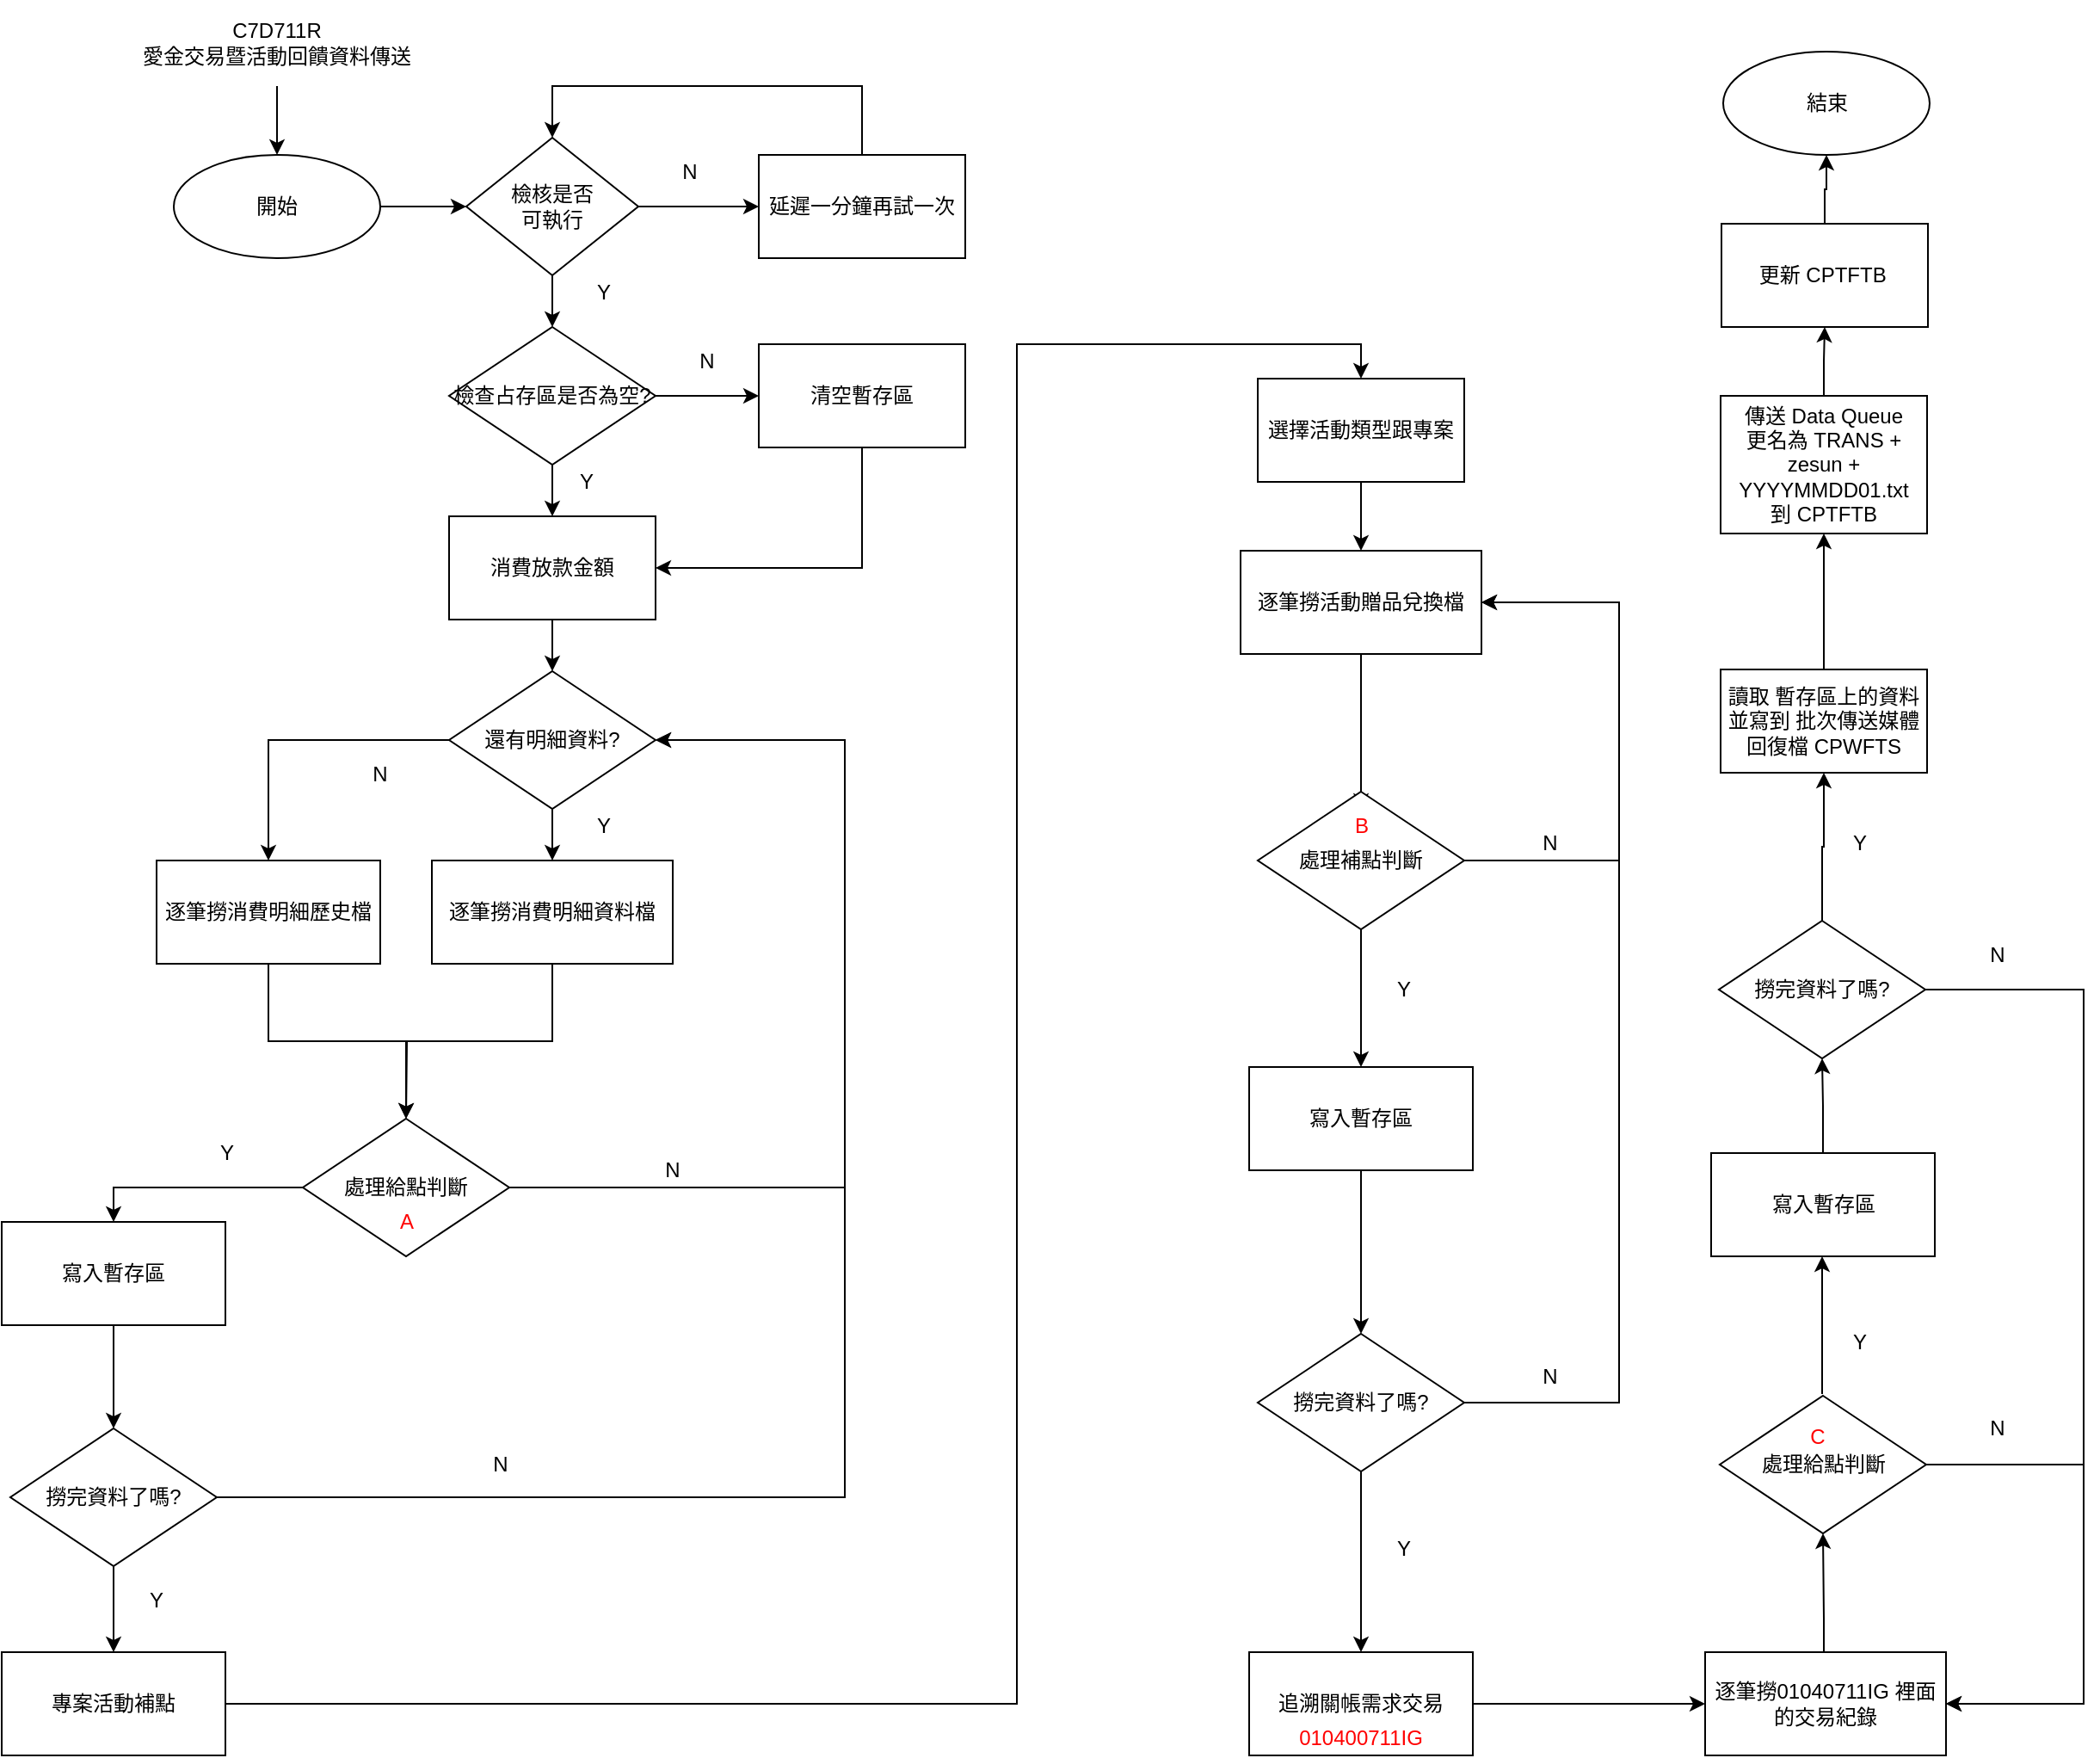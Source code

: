 <mxfile version="14.4.9" type="github"><diagram id="LZWRlGFv7s79xz0BtaJl" name="Page-1"><mxGraphModel dx="2009" dy="1751" grid="1" gridSize="10" guides="1" tooltips="1" connect="1" arrows="1" fold="1" page="1" pageScale="1" pageWidth="827" pageHeight="1169" math="0" shadow="0"><root><mxCell id="0"/><mxCell id="1" parent="0"/><mxCell id="x2HM2ksYSJbPKfYkKTTU-1" value="" style="edgeStyle=orthogonalEdgeStyle;rounded=0;orthogonalLoop=1;jettySize=auto;html=1;" parent="1" source="nsx2G4Is3Q8FiLib0Vvo-1" target="nsx2G4Is3Q8FiLib0Vvo-2" edge="1"><mxGeometry relative="1" as="geometry"/></mxCell><mxCell id="nsx2G4Is3Q8FiLib0Vvo-1" value="C7D711R&lt;br&gt;愛金交易暨活動回饋資料傳送" style="text;html=1;strokeColor=none;fillColor=none;align=center;verticalAlign=middle;whiteSpace=wrap;rounded=0;" parent="1" vertex="1"><mxGeometry x="20" y="-30" width="180" height="50" as="geometry"/></mxCell><mxCell id="x2HM2ksYSJbPKfYkKTTU-3" value="" style="edgeStyle=orthogonalEdgeStyle;rounded=0;orthogonalLoop=1;jettySize=auto;html=1;" parent="1" source="nsx2G4Is3Q8FiLib0Vvo-2" target="x2HM2ksYSJbPKfYkKTTU-2" edge="1"><mxGeometry relative="1" as="geometry"/></mxCell><mxCell id="nsx2G4Is3Q8FiLib0Vvo-2" value="開始" style="ellipse;whiteSpace=wrap;html=1;" parent="1" vertex="1"><mxGeometry x="50" y="60" width="120" height="60" as="geometry"/></mxCell><mxCell id="x2HM2ksYSJbPKfYkKTTU-5" value="" style="edgeStyle=orthogonalEdgeStyle;rounded=0;orthogonalLoop=1;jettySize=auto;html=1;" parent="1" source="x2HM2ksYSJbPKfYkKTTU-2" target="x2HM2ksYSJbPKfYkKTTU-4" edge="1"><mxGeometry relative="1" as="geometry"/></mxCell><mxCell id="x2HM2ksYSJbPKfYkKTTU-11" value="" style="edgeStyle=orthogonalEdgeStyle;rounded=0;orthogonalLoop=1;jettySize=auto;html=1;" parent="1" source="x2HM2ksYSJbPKfYkKTTU-2" target="x2HM2ksYSJbPKfYkKTTU-10" edge="1"><mxGeometry relative="1" as="geometry"/></mxCell><mxCell id="x2HM2ksYSJbPKfYkKTTU-2" value="檢核是否&lt;br&gt;可執行" style="rhombus;whiteSpace=wrap;html=1;" parent="1" vertex="1"><mxGeometry x="220" y="50" width="100" height="80" as="geometry"/></mxCell><mxCell id="x2HM2ksYSJbPKfYkKTTU-7" value="" style="edgeStyle=orthogonalEdgeStyle;rounded=0;orthogonalLoop=1;jettySize=auto;html=1;entryX=0.5;entryY=0;entryDx=0;entryDy=0;exitX=0.5;exitY=0;exitDx=0;exitDy=0;" parent="1" source="x2HM2ksYSJbPKfYkKTTU-4" target="x2HM2ksYSJbPKfYkKTTU-2" edge="1"><mxGeometry relative="1" as="geometry"><mxPoint x="450" y="-20" as="targetPoint"/><Array as="points"><mxPoint x="450" y="20"/><mxPoint x="270" y="20"/></Array></mxGeometry></mxCell><mxCell id="x2HM2ksYSJbPKfYkKTTU-4" value="延遲一分鐘再試一次" style="whiteSpace=wrap;html=1;" parent="1" vertex="1"><mxGeometry x="390" y="60" width="120" height="60" as="geometry"/></mxCell><mxCell id="x2HM2ksYSJbPKfYkKTTU-15" value="" style="edgeStyle=orthogonalEdgeStyle;rounded=0;orthogonalLoop=1;jettySize=auto;html=1;" parent="1" source="x2HM2ksYSJbPKfYkKTTU-10" target="x2HM2ksYSJbPKfYkKTTU-14" edge="1"><mxGeometry relative="1" as="geometry"/></mxCell><mxCell id="x2HM2ksYSJbPKfYkKTTU-17" value="" style="edgeStyle=orthogonalEdgeStyle;rounded=0;orthogonalLoop=1;jettySize=auto;html=1;" parent="1" source="x2HM2ksYSJbPKfYkKTTU-10" target="x2HM2ksYSJbPKfYkKTTU-16" edge="1"><mxGeometry relative="1" as="geometry"/></mxCell><mxCell id="x2HM2ksYSJbPKfYkKTTU-10" value="檢查占存區是否為空?" style="rhombus;whiteSpace=wrap;html=1;" parent="1" vertex="1"><mxGeometry x="210" y="160" width="120" height="80" as="geometry"/></mxCell><mxCell id="x2HM2ksYSJbPKfYkKTTU-19" value="" style="edgeStyle=orthogonalEdgeStyle;rounded=0;orthogonalLoop=1;jettySize=auto;html=1;entryX=1;entryY=0.5;entryDx=0;entryDy=0;exitX=0.5;exitY=1;exitDx=0;exitDy=0;" parent="1" source="x2HM2ksYSJbPKfYkKTTU-14" target="x2HM2ksYSJbPKfYkKTTU-16" edge="1"><mxGeometry relative="1" as="geometry"><mxPoint x="470" y="310" as="targetPoint"/></mxGeometry></mxCell><mxCell id="x2HM2ksYSJbPKfYkKTTU-14" value="清空暫存區" style="whiteSpace=wrap;html=1;" parent="1" vertex="1"><mxGeometry x="390" y="170" width="120" height="60" as="geometry"/></mxCell><mxCell id="x2HM2ksYSJbPKfYkKTTU-22" value="" style="edgeStyle=orthogonalEdgeStyle;rounded=0;orthogonalLoop=1;jettySize=auto;html=1;" parent="1" source="x2HM2ksYSJbPKfYkKTTU-16" target="x2HM2ksYSJbPKfYkKTTU-21" edge="1"><mxGeometry relative="1" as="geometry"/></mxCell><mxCell id="x2HM2ksYSJbPKfYkKTTU-16" value="消費放款金額" style="whiteSpace=wrap;html=1;" parent="1" vertex="1"><mxGeometry x="210" y="270" width="120" height="60" as="geometry"/></mxCell><mxCell id="x2HM2ksYSJbPKfYkKTTU-30" value="" style="edgeStyle=orthogonalEdgeStyle;rounded=0;orthogonalLoop=1;jettySize=auto;html=1;" parent="1" source="x2HM2ksYSJbPKfYkKTTU-21" target="x2HM2ksYSJbPKfYkKTTU-29" edge="1"><mxGeometry relative="1" as="geometry"/></mxCell><mxCell id="x2HM2ksYSJbPKfYkKTTU-32" value="" style="edgeStyle=orthogonalEdgeStyle;rounded=0;orthogonalLoop=1;jettySize=auto;html=1;" parent="1" source="x2HM2ksYSJbPKfYkKTTU-21" target="x2HM2ksYSJbPKfYkKTTU-31" edge="1"><mxGeometry relative="1" as="geometry"/></mxCell><mxCell id="x2HM2ksYSJbPKfYkKTTU-21" value="還有明細資料?" style="rhombus;whiteSpace=wrap;html=1;" parent="1" vertex="1"><mxGeometry x="210" y="360" width="120" height="80" as="geometry"/></mxCell><mxCell id="x2HM2ksYSJbPKfYkKTTU-35" value="" style="edgeStyle=orthogonalEdgeStyle;rounded=0;orthogonalLoop=1;jettySize=auto;html=1;exitX=0.5;exitY=1;exitDx=0;exitDy=0;" parent="1" source="x2HM2ksYSJbPKfYkKTTU-29" edge="1"><mxGeometry relative="1" as="geometry"><mxPoint x="185" y="620" as="targetPoint"/></mxGeometry></mxCell><mxCell id="x2HM2ksYSJbPKfYkKTTU-29" value="逐筆撈消費明細資料檔" style="whiteSpace=wrap;html=1;" parent="1" vertex="1"><mxGeometry x="200" y="470" width="140" height="60" as="geometry"/></mxCell><mxCell id="x2HM2ksYSJbPKfYkKTTU-34" value="" style="edgeStyle=orthogonalEdgeStyle;rounded=0;orthogonalLoop=1;jettySize=auto;html=1;exitX=0.5;exitY=1;exitDx=0;exitDy=0;entryX=0.5;entryY=0;entryDx=0;entryDy=0;" parent="1" source="x2HM2ksYSJbPKfYkKTTU-31" target="x2HM2ksYSJbPKfYkKTTU-52" edge="1"><mxGeometry relative="1" as="geometry"><mxPoint x="185" y="600" as="targetPoint"/></mxGeometry></mxCell><mxCell id="x2HM2ksYSJbPKfYkKTTU-31" value="逐筆撈消費明細歷史檔" style="whiteSpace=wrap;html=1;" parent="1" vertex="1"><mxGeometry x="40" y="470" width="130" height="60" as="geometry"/></mxCell><mxCell id="x2HM2ksYSJbPKfYkKTTU-37" value="" style="edgeStyle=orthogonalEdgeStyle;rounded=0;orthogonalLoop=1;jettySize=auto;html=1;exitX=1;exitY=0.5;exitDx=0;exitDy=0;entryX=1;entryY=0.5;entryDx=0;entryDy=0;" parent="1" source="YhbxDPUIqpCj16bSJ8oQ-1" target="x2HM2ksYSJbPKfYkKTTU-21" edge="1"><mxGeometry relative="1" as="geometry"><mxPoint x="390" y="835" as="sourcePoint"/><mxPoint x="185" y="790" as="targetPoint"/><Array as="points"><mxPoint x="440" y="840"/><mxPoint x="440" y="400"/></Array></mxGeometry></mxCell><mxCell id="d4TcKE-dLcHH5k6uX_G5-24" value="" style="edgeStyle=orthogonalEdgeStyle;rounded=0;orthogonalLoop=1;jettySize=auto;html=1;" parent="1" source="x2HM2ksYSJbPKfYkKTTU-38" target="x2HM2ksYSJbPKfYkKTTU-76" edge="1"><mxGeometry relative="1" as="geometry"/></mxCell><mxCell id="x2HM2ksYSJbPKfYkKTTU-38" value="追溯關帳需求交易" style="whiteSpace=wrap;html=1;" parent="1" vertex="1"><mxGeometry x="675" y="930" width="130" height="60" as="geometry"/></mxCell><mxCell id="x2HM2ksYSJbPKfYkKTTU-55" value="" style="edgeStyle=orthogonalEdgeStyle;rounded=0;orthogonalLoop=1;jettySize=auto;html=1;entryX=1;entryY=0.5;entryDx=0;entryDy=0;" parent="1" source="x2HM2ksYSJbPKfYkKTTU-52" target="x2HM2ksYSJbPKfYkKTTU-21" edge="1"><mxGeometry relative="1" as="geometry"><mxPoint x="325" y="660" as="targetPoint"/><Array as="points"><mxPoint x="440" y="660"/><mxPoint x="440" y="400"/></Array></mxGeometry></mxCell><mxCell id="x2HM2ksYSJbPKfYkKTTU-84" value="" style="edgeStyle=orthogonalEdgeStyle;rounded=0;orthogonalLoop=1;jettySize=auto;html=1;entryX=0.5;entryY=0;entryDx=0;entryDy=0;exitX=0;exitY=0.5;exitDx=0;exitDy=0;" parent="1" source="x2HM2ksYSJbPKfYkKTTU-52" target="YhbxDPUIqpCj16bSJ8oQ-2" edge="1"><mxGeometry relative="1" as="geometry"><mxPoint x="260" y="745" as="targetPoint"/></mxGeometry></mxCell><mxCell id="x2HM2ksYSJbPKfYkKTTU-52" value="處理給點判斷" style="rhombus;whiteSpace=wrap;html=1;" parent="1" vertex="1"><mxGeometry x="125" y="620" width="120" height="80" as="geometry"/></mxCell><mxCell id="x2HM2ksYSJbPKfYkKTTU-58" value="" style="edgeStyle=orthogonalEdgeStyle;rounded=0;orthogonalLoop=1;jettySize=auto;html=1;exitX=0.5;exitY=1;exitDx=0;exitDy=0;" parent="1" source="d4TcKE-dLcHH5k6uX_G5-3" target="x2HM2ksYSJbPKfYkKTTU-62" edge="1"><mxGeometry relative="1" as="geometry"><mxPoint x="726" y="780" as="sourcePoint"/></mxGeometry></mxCell><mxCell id="x2HM2ksYSJbPKfYkKTTU-61" value="" style="edgeStyle=orthogonalEdgeStyle;rounded=0;orthogonalLoop=1;jettySize=auto;html=1;exitX=0.5;exitY=1;exitDx=0;exitDy=0;entryX=0.5;entryY=0;entryDx=0;entryDy=0;" parent="1" source="x2HM2ksYSJbPKfYkKTTU-62" target="YhbxDPUIqpCj16bSJ8oQ-34" edge="1"><mxGeometry relative="1" as="geometry"><mxPoint x="641" y="960" as="targetPoint"/></mxGeometry></mxCell><mxCell id="x2HM2ksYSJbPKfYkKTTU-62" value="逐筆撈活動贈品兌換檔" style="whiteSpace=wrap;html=1;" parent="1" vertex="1"><mxGeometry x="670" y="290" width="140" height="60" as="geometry"/></mxCell><mxCell id="d4TcKE-dLcHH5k6uX_G5-17" value="" style="edgeStyle=orthogonalEdgeStyle;rounded=0;orthogonalLoop=1;jettySize=auto;html=1;" parent="1" source="x2HM2ksYSJbPKfYkKTTU-66" target="YhbxDPUIqpCj16bSJ8oQ-6" edge="1"><mxGeometry relative="1" as="geometry"/></mxCell><mxCell id="d4TcKE-dLcHH5k6uX_G5-20" value="" style="edgeStyle=orthogonalEdgeStyle;rounded=0;orthogonalLoop=1;jettySize=auto;html=1;entryX=1;entryY=0.5;entryDx=0;entryDy=0;exitX=1;exitY=0.5;exitDx=0;exitDy=0;" parent="1" source="x2HM2ksYSJbPKfYkKTTU-66" target="x2HM2ksYSJbPKfYkKTTU-62" edge="1"><mxGeometry relative="1" as="geometry"><mxPoint x="880" y="470" as="targetPoint"/><Array as="points"><mxPoint x="890" y="470"/><mxPoint x="890" y="320"/></Array></mxGeometry></mxCell><mxCell id="x2HM2ksYSJbPKfYkKTTU-66" value="處理補點判斷" style="rhombus;whiteSpace=wrap;html=1;" parent="1" vertex="1"><mxGeometry x="680" y="430" width="120" height="80" as="geometry"/></mxCell><mxCell id="d4TcKE-dLcHH5k6uX_G5-27" value="" style="edgeStyle=orthogonalEdgeStyle;rounded=0;orthogonalLoop=1;jettySize=auto;html=1;entryX=0.5;entryY=1;entryDx=0;entryDy=0;" parent="1" source="x2HM2ksYSJbPKfYkKTTU-76" target="x2HM2ksYSJbPKfYkKTTU-80" edge="1"><mxGeometry relative="1" as="geometry"><Array as="points"><mxPoint x="1009" y="910"/><mxPoint x="1009" y="910"/></Array></mxGeometry></mxCell><mxCell id="x2HM2ksYSJbPKfYkKTTU-76" value="逐筆撈01040711IG 裡面的交易紀錄" style="whiteSpace=wrap;html=1;" parent="1" vertex="1"><mxGeometry x="940" y="930" width="140" height="60" as="geometry"/></mxCell><mxCell id="d4TcKE-dLcHH5k6uX_G5-37" value="" style="edgeStyle=orthogonalEdgeStyle;rounded=0;orthogonalLoop=1;jettySize=auto;html=1;entryX=1;entryY=0.5;entryDx=0;entryDy=0;exitX=1;exitY=0.5;exitDx=0;exitDy=0;" parent="1" source="x2HM2ksYSJbPKfYkKTTU-80" target="x2HM2ksYSJbPKfYkKTTU-76" edge="1"><mxGeometry relative="1" as="geometry"><mxPoint x="1148.5" y="821" as="targetPoint"/><Array as="points"><mxPoint x="1160" y="821"/><mxPoint x="1160" y="960"/></Array></mxGeometry></mxCell><mxCell id="x2HM2ksYSJbPKfYkKTTU-80" value="處理給點判斷" style="rhombus;whiteSpace=wrap;html=1;" parent="1" vertex="1"><mxGeometry x="948.5" y="781" width="120" height="80" as="geometry"/></mxCell><mxCell id="x2HM2ksYSJbPKfYkKTTU-108" value="" style="edgeStyle=orthogonalEdgeStyle;rounded=0;orthogonalLoop=1;jettySize=auto;html=1;" parent="1" source="x2HM2ksYSJbPKfYkKTTU-81" target="x2HM2ksYSJbPKfYkKTTU-107" edge="1"><mxGeometry relative="1" as="geometry"/></mxCell><mxCell id="x2HM2ksYSJbPKfYkKTTU-81" value="讀取 暫存區上的資料&lt;br&gt;並寫到 批次傳送媒體回復檔 CPWFTS" style="whiteSpace=wrap;html=1;" parent="1" vertex="1"><mxGeometry x="949" y="359" width="120" height="60" as="geometry"/></mxCell><mxCell id="d4TcKE-dLcHH5k6uX_G5-6" value="" style="edgeStyle=orthogonalEdgeStyle;rounded=0;orthogonalLoop=1;jettySize=auto;html=1;entryX=0.5;entryY=0;entryDx=0;entryDy=0;" parent="1" source="x2HM2ksYSJbPKfYkKTTU-36" target="d4TcKE-dLcHH5k6uX_G5-3" edge="1"><mxGeometry relative="1" as="geometry"><mxPoint x="165" y="960" as="targetPoint"/><Array as="points"><mxPoint x="540" y="960"/><mxPoint x="540" y="170"/><mxPoint x="740" y="170"/></Array></mxGeometry></mxCell><mxCell id="x2HM2ksYSJbPKfYkKTTU-36" value="專案活動補點" style="whiteSpace=wrap;html=1;" parent="1" vertex="1"><mxGeometry x="-50" y="930" width="130" height="60" as="geometry"/></mxCell><mxCell id="d4TcKE-dLcHH5k6uX_G5-34" value="" style="edgeStyle=orthogonalEdgeStyle;rounded=0;orthogonalLoop=1;jettySize=auto;html=1;" parent="1" source="x2HM2ksYSJbPKfYkKTTU-107" target="YhbxDPUIqpCj16bSJ8oQ-31" edge="1"><mxGeometry relative="1" as="geometry"/></mxCell><mxCell id="x2HM2ksYSJbPKfYkKTTU-107" value="傳送 Data Queue&lt;br&gt;更名為 TRANS + zesun + YYYYMMDD01.txt&lt;br&gt;到 CPTFTB" style="whiteSpace=wrap;html=1;" parent="1" vertex="1"><mxGeometry x="949" y="200" width="120" height="80" as="geometry"/></mxCell><mxCell id="YhbxDPUIqpCj16bSJ8oQ-4" value="" style="edgeStyle=orthogonalEdgeStyle;rounded=0;orthogonalLoop=1;jettySize=auto;html=1;" parent="1" source="YhbxDPUIqpCj16bSJ8oQ-1" target="x2HM2ksYSJbPKfYkKTTU-36" edge="1"><mxGeometry relative="1" as="geometry"/></mxCell><mxCell id="YhbxDPUIqpCj16bSJ8oQ-1" value="撈完資料了嗎?" style="rhombus;whiteSpace=wrap;html=1;" parent="1" vertex="1"><mxGeometry x="-45" y="800" width="120" height="80" as="geometry"/></mxCell><mxCell id="YhbxDPUIqpCj16bSJ8oQ-3" value="" style="edgeStyle=orthogonalEdgeStyle;rounded=0;orthogonalLoop=1;jettySize=auto;html=1;" parent="1" source="YhbxDPUIqpCj16bSJ8oQ-2" target="YhbxDPUIqpCj16bSJ8oQ-1" edge="1"><mxGeometry relative="1" as="geometry"/></mxCell><mxCell id="YhbxDPUIqpCj16bSJ8oQ-2" value="寫入暫存區" style="whiteSpace=wrap;html=1;" parent="1" vertex="1"><mxGeometry x="-50" y="680" width="130" height="60" as="geometry"/></mxCell><mxCell id="d4TcKE-dLcHH5k6uX_G5-22" value="" style="edgeStyle=orthogonalEdgeStyle;rounded=0;orthogonalLoop=1;jettySize=auto;html=1;" parent="1" source="YhbxDPUIqpCj16bSJ8oQ-5" edge="1"><mxGeometry relative="1" as="geometry"><mxPoint x="810" y="320" as="targetPoint"/><Array as="points"><mxPoint x="890" y="785"/><mxPoint x="890" y="320"/></Array></mxGeometry></mxCell><mxCell id="d4TcKE-dLcHH5k6uX_G5-23" value="" style="edgeStyle=orthogonalEdgeStyle;rounded=0;orthogonalLoop=1;jettySize=auto;html=1;" parent="1" source="YhbxDPUIqpCj16bSJ8oQ-5" target="x2HM2ksYSJbPKfYkKTTU-38" edge="1"><mxGeometry relative="1" as="geometry"/></mxCell><mxCell id="YhbxDPUIqpCj16bSJ8oQ-5" value="撈完資料了嗎?" style="rhombus;whiteSpace=wrap;html=1;" parent="1" vertex="1"><mxGeometry x="680" y="745" width="120" height="80" as="geometry"/></mxCell><mxCell id="d4TcKE-dLcHH5k6uX_G5-18" value="" style="edgeStyle=orthogonalEdgeStyle;rounded=0;orthogonalLoop=1;jettySize=auto;html=1;" parent="1" source="YhbxDPUIqpCj16bSJ8oQ-6" target="YhbxDPUIqpCj16bSJ8oQ-5" edge="1"><mxGeometry relative="1" as="geometry"/></mxCell><mxCell id="YhbxDPUIqpCj16bSJ8oQ-6" value="寫入暫存區" style="whiteSpace=wrap;html=1;" parent="1" vertex="1"><mxGeometry x="675" y="590" width="130" height="60" as="geometry"/></mxCell><mxCell id="YhbxDPUIqpCj16bSJ8oQ-7" value="&lt;font color=&quot;#ff0000&quot;&gt;010400711IG&lt;/font&gt;" style="text;html=1;strokeColor=none;fillColor=none;align=center;verticalAlign=middle;whiteSpace=wrap;rounded=0;" parent="1" vertex="1"><mxGeometry x="695" y="970" width="90" height="20" as="geometry"/></mxCell><mxCell id="d4TcKE-dLcHH5k6uX_G5-32" value="" style="edgeStyle=orthogonalEdgeStyle;rounded=0;orthogonalLoop=1;jettySize=auto;html=1;" parent="1" source="YhbxDPUIqpCj16bSJ8oQ-10" target="x2HM2ksYSJbPKfYkKTTU-81" edge="1"><mxGeometry relative="1" as="geometry"/></mxCell><mxCell id="d4TcKE-dLcHH5k6uX_G5-39" value="" style="edgeStyle=orthogonalEdgeStyle;rounded=0;orthogonalLoop=1;jettySize=auto;html=1;entryX=1;entryY=0.5;entryDx=0;entryDy=0;exitX=1;exitY=0.5;exitDx=0;exitDy=0;" parent="1" source="YhbxDPUIqpCj16bSJ8oQ-10" target="x2HM2ksYSJbPKfYkKTTU-76" edge="1"><mxGeometry relative="1" as="geometry"><mxPoint x="1170" y="1010" as="targetPoint"/><Array as="points"><mxPoint x="1160" y="545"/><mxPoint x="1160" y="960"/></Array></mxGeometry></mxCell><mxCell id="YhbxDPUIqpCj16bSJ8oQ-10" value="撈完資料了嗎?" style="rhombus;whiteSpace=wrap;html=1;" parent="1" vertex="1"><mxGeometry x="948" y="505" width="120" height="80" as="geometry"/></mxCell><mxCell id="d4TcKE-dLcHH5k6uX_G5-28" value="" style="edgeStyle=orthogonalEdgeStyle;rounded=0;orthogonalLoop=1;jettySize=auto;html=1;" parent="1" source="YhbxDPUIqpCj16bSJ8oQ-11" target="YhbxDPUIqpCj16bSJ8oQ-10" edge="1"><mxGeometry relative="1" as="geometry"/></mxCell><mxCell id="YhbxDPUIqpCj16bSJ8oQ-11" value="寫入暫存區" style="whiteSpace=wrap;html=1;" parent="1" vertex="1"><mxGeometry x="943.5" y="640" width="130" height="60" as="geometry"/></mxCell><mxCell id="YhbxDPUIqpCj16bSJ8oQ-25" value="Y" style="text;html=1;strokeColor=none;fillColor=none;align=center;verticalAlign=middle;whiteSpace=wrap;rounded=0;" parent="1" vertex="1"><mxGeometry x="20" y="890" width="40" height="20" as="geometry"/></mxCell><mxCell id="YhbxDPUIqpCj16bSJ8oQ-26" value="N" style="text;html=1;strokeColor=none;fillColor=none;align=center;verticalAlign=middle;whiteSpace=wrap;rounded=0;" parent="1" vertex="1"><mxGeometry x="220" y="811" width="40" height="20" as="geometry"/></mxCell><mxCell id="YhbxDPUIqpCj16bSJ8oQ-27" value="N" style="text;html=1;strokeColor=none;fillColor=none;align=center;verticalAlign=middle;whiteSpace=wrap;rounded=0;" parent="1" vertex="1"><mxGeometry x="320" y="640" width="40" height="20" as="geometry"/></mxCell><mxCell id="YhbxDPUIqpCj16bSJ8oQ-28" value="Y" style="text;html=1;strokeColor=none;fillColor=none;align=center;verticalAlign=middle;whiteSpace=wrap;rounded=0;" parent="1" vertex="1"><mxGeometry x="61" y="630" width="40" height="20" as="geometry"/></mxCell><mxCell id="YhbxDPUIqpCj16bSJ8oQ-30" value="結束" style="ellipse;whiteSpace=wrap;html=1;" parent="1" vertex="1"><mxGeometry x="950.5" width="120" height="60" as="geometry"/></mxCell><mxCell id="d4TcKE-dLcHH5k6uX_G5-35" value="" style="edgeStyle=orthogonalEdgeStyle;rounded=0;orthogonalLoop=1;jettySize=auto;html=1;" parent="1" source="YhbxDPUIqpCj16bSJ8oQ-31" target="YhbxDPUIqpCj16bSJ8oQ-30" edge="1"><mxGeometry relative="1" as="geometry"/></mxCell><mxCell id="YhbxDPUIqpCj16bSJ8oQ-31" value="更新 CPTFTB&amp;nbsp;" style="whiteSpace=wrap;html=1;" parent="1" vertex="1"><mxGeometry x="949.5" y="100" width="120" height="60" as="geometry"/></mxCell><mxCell id="YhbxDPUIqpCj16bSJ8oQ-33" value="&lt;font color=&quot;#ff0000&quot;&gt;A&lt;/font&gt;" style="text;html=1;strokeColor=none;fillColor=none;align=center;verticalAlign=middle;whiteSpace=wrap;rounded=0;" parent="1" vertex="1"><mxGeometry x="160" y="670" width="51" height="20" as="geometry"/></mxCell><mxCell id="YhbxDPUIqpCj16bSJ8oQ-34" value="&lt;font color=&quot;#ff0000&quot;&gt;B&lt;/font&gt;" style="text;html=1;strokeColor=none;fillColor=none;align=center;verticalAlign=middle;whiteSpace=wrap;rounded=0;" parent="1" vertex="1"><mxGeometry x="714.5" y="440" width="51" height="20" as="geometry"/></mxCell><mxCell id="d4TcKE-dLcHH5k6uX_G5-25" value="" style="edgeStyle=orthogonalEdgeStyle;rounded=0;orthogonalLoop=1;jettySize=auto;html=1;" parent="1" target="YhbxDPUIqpCj16bSJ8oQ-11" edge="1"><mxGeometry relative="1" as="geometry"><mxPoint x="1008" y="780" as="sourcePoint"/></mxGeometry></mxCell><mxCell id="YhbxDPUIqpCj16bSJ8oQ-35" value="&lt;font color=&quot;#ff0000&quot;&gt;C&lt;/font&gt;" style="text;html=1;strokeColor=none;fillColor=none;align=center;verticalAlign=middle;whiteSpace=wrap;rounded=0;" parent="1" vertex="1"><mxGeometry x="979.5" y="790" width="51" height="30" as="geometry"/></mxCell><mxCell id="d4TcKE-dLcHH5k6uX_G5-3" value="選擇活動類型跟專案" style="rounded=0;whiteSpace=wrap;html=1;" parent="1" vertex="1"><mxGeometry x="680" y="190" width="120" height="60" as="geometry"/></mxCell><mxCell id="d4TcKE-dLcHH5k6uX_G5-7" value="Y" style="text;html=1;strokeColor=none;fillColor=none;align=center;verticalAlign=middle;whiteSpace=wrap;rounded=0;" parent="1" vertex="1"><mxGeometry x="280" y="440" width="40" height="20" as="geometry"/></mxCell><mxCell id="d4TcKE-dLcHH5k6uX_G5-10" value="N" style="text;html=1;strokeColor=none;fillColor=none;align=center;verticalAlign=middle;whiteSpace=wrap;rounded=0;" parent="1" vertex="1"><mxGeometry x="150" y="410" width="40" height="20" as="geometry"/></mxCell><mxCell id="d4TcKE-dLcHH5k6uX_G5-11" value="Y" style="text;html=1;strokeColor=none;fillColor=none;align=center;verticalAlign=middle;whiteSpace=wrap;rounded=0;" parent="1" vertex="1"><mxGeometry x="270" y="240" width="40" height="20" as="geometry"/></mxCell><mxCell id="d4TcKE-dLcHH5k6uX_G5-12" value="N" style="text;html=1;strokeColor=none;fillColor=none;align=center;verticalAlign=middle;whiteSpace=wrap;rounded=0;" parent="1" vertex="1"><mxGeometry x="340" y="170" width="40" height="20" as="geometry"/></mxCell><mxCell id="d4TcKE-dLcHH5k6uX_G5-13" value="N" style="text;html=1;strokeColor=none;fillColor=none;align=center;verticalAlign=middle;whiteSpace=wrap;rounded=0;" parent="1" vertex="1"><mxGeometry x="330" y="60" width="40" height="20" as="geometry"/></mxCell><mxCell id="d4TcKE-dLcHH5k6uX_G5-14" value="Y" style="text;html=1;strokeColor=none;fillColor=none;align=center;verticalAlign=middle;whiteSpace=wrap;rounded=0;" parent="1" vertex="1"><mxGeometry x="280" y="130" width="40" height="20" as="geometry"/></mxCell><mxCell id="d4TcKE-dLcHH5k6uX_G5-40" value="Y" style="text;html=1;strokeColor=none;fillColor=none;align=center;verticalAlign=middle;whiteSpace=wrap;rounded=0;" parent="1" vertex="1"><mxGeometry x="745" y="535" width="40" height="20" as="geometry"/></mxCell><mxCell id="d4TcKE-dLcHH5k6uX_G5-41" value="N&lt;span style=&quot;color: rgba(0 , 0 , 0 , 0) ; font-family: monospace ; font-size: 0px&quot;&gt;%3CmxGraphModel%3E%3Croot%3E%3CmxCell%20id%3D%220%22%2F%3E%3CmxCell%20id%3D%221%22%20parent%3D%220%22%2F%3E%3CmxCell%20id%3D%222%22%20value%3D%22Y%22%20style%3D%22text%3Bhtml%3D1%3BstrokeColor%3Dnone%3BfillColor%3Dnone%3Balign%3Dcenter%3BverticalAlign%3Dmiddle%3BwhiteSpace%3Dwrap%3Brounded%3D0%3B%22%20vertex%3D%221%22%20parent%3D%221%22%3E%3CmxGeometry%20x%3D%22745%22%20y%3D%22535%22%20width%3D%2240%22%20height%3D%2220%22%20as%3D%22geometry%22%2F%3E%3C%2FmxCell%3E%3C%2Froot%3E%3C%2FmxGraphModel%3E&lt;/span&gt;" style="text;html=1;strokeColor=none;fillColor=none;align=center;verticalAlign=middle;whiteSpace=wrap;rounded=0;" parent="1" vertex="1"><mxGeometry x="830" y="450" width="40" height="20" as="geometry"/></mxCell><mxCell id="d4TcKE-dLcHH5k6uX_G5-42" value="Y" style="text;html=1;strokeColor=none;fillColor=none;align=center;verticalAlign=middle;whiteSpace=wrap;rounded=0;" parent="1" vertex="1"><mxGeometry x="745" y="860" width="40" height="20" as="geometry"/></mxCell><mxCell id="d4TcKE-dLcHH5k6uX_G5-43" value="N" style="text;html=1;strokeColor=none;fillColor=none;align=center;verticalAlign=middle;whiteSpace=wrap;rounded=0;" parent="1" vertex="1"><mxGeometry x="830" y="760" width="40" height="20" as="geometry"/></mxCell><mxCell id="d4TcKE-dLcHH5k6uX_G5-46" value="Y" style="text;html=1;strokeColor=none;fillColor=none;align=center;verticalAlign=middle;whiteSpace=wrap;rounded=0;" parent="1" vertex="1"><mxGeometry x="1010" y="740" width="40" height="20" as="geometry"/></mxCell><mxCell id="d4TcKE-dLcHH5k6uX_G5-47" value="N" style="text;html=1;strokeColor=none;fillColor=none;align=center;verticalAlign=middle;whiteSpace=wrap;rounded=0;" parent="1" vertex="1"><mxGeometry x="1090" y="790" width="40" height="20" as="geometry"/></mxCell><mxCell id="d4TcKE-dLcHH5k6uX_G5-48" value="Y" style="text;html=1;strokeColor=none;fillColor=none;align=center;verticalAlign=middle;whiteSpace=wrap;rounded=0;" parent="1" vertex="1"><mxGeometry x="1010" y="450" width="40" height="20" as="geometry"/></mxCell><mxCell id="d4TcKE-dLcHH5k6uX_G5-49" value="N" style="text;html=1;strokeColor=none;fillColor=none;align=center;verticalAlign=middle;whiteSpace=wrap;rounded=0;" parent="1" vertex="1"><mxGeometry x="1090" y="515" width="40" height="20" as="geometry"/></mxCell></root></mxGraphModel></diagram></mxfile>